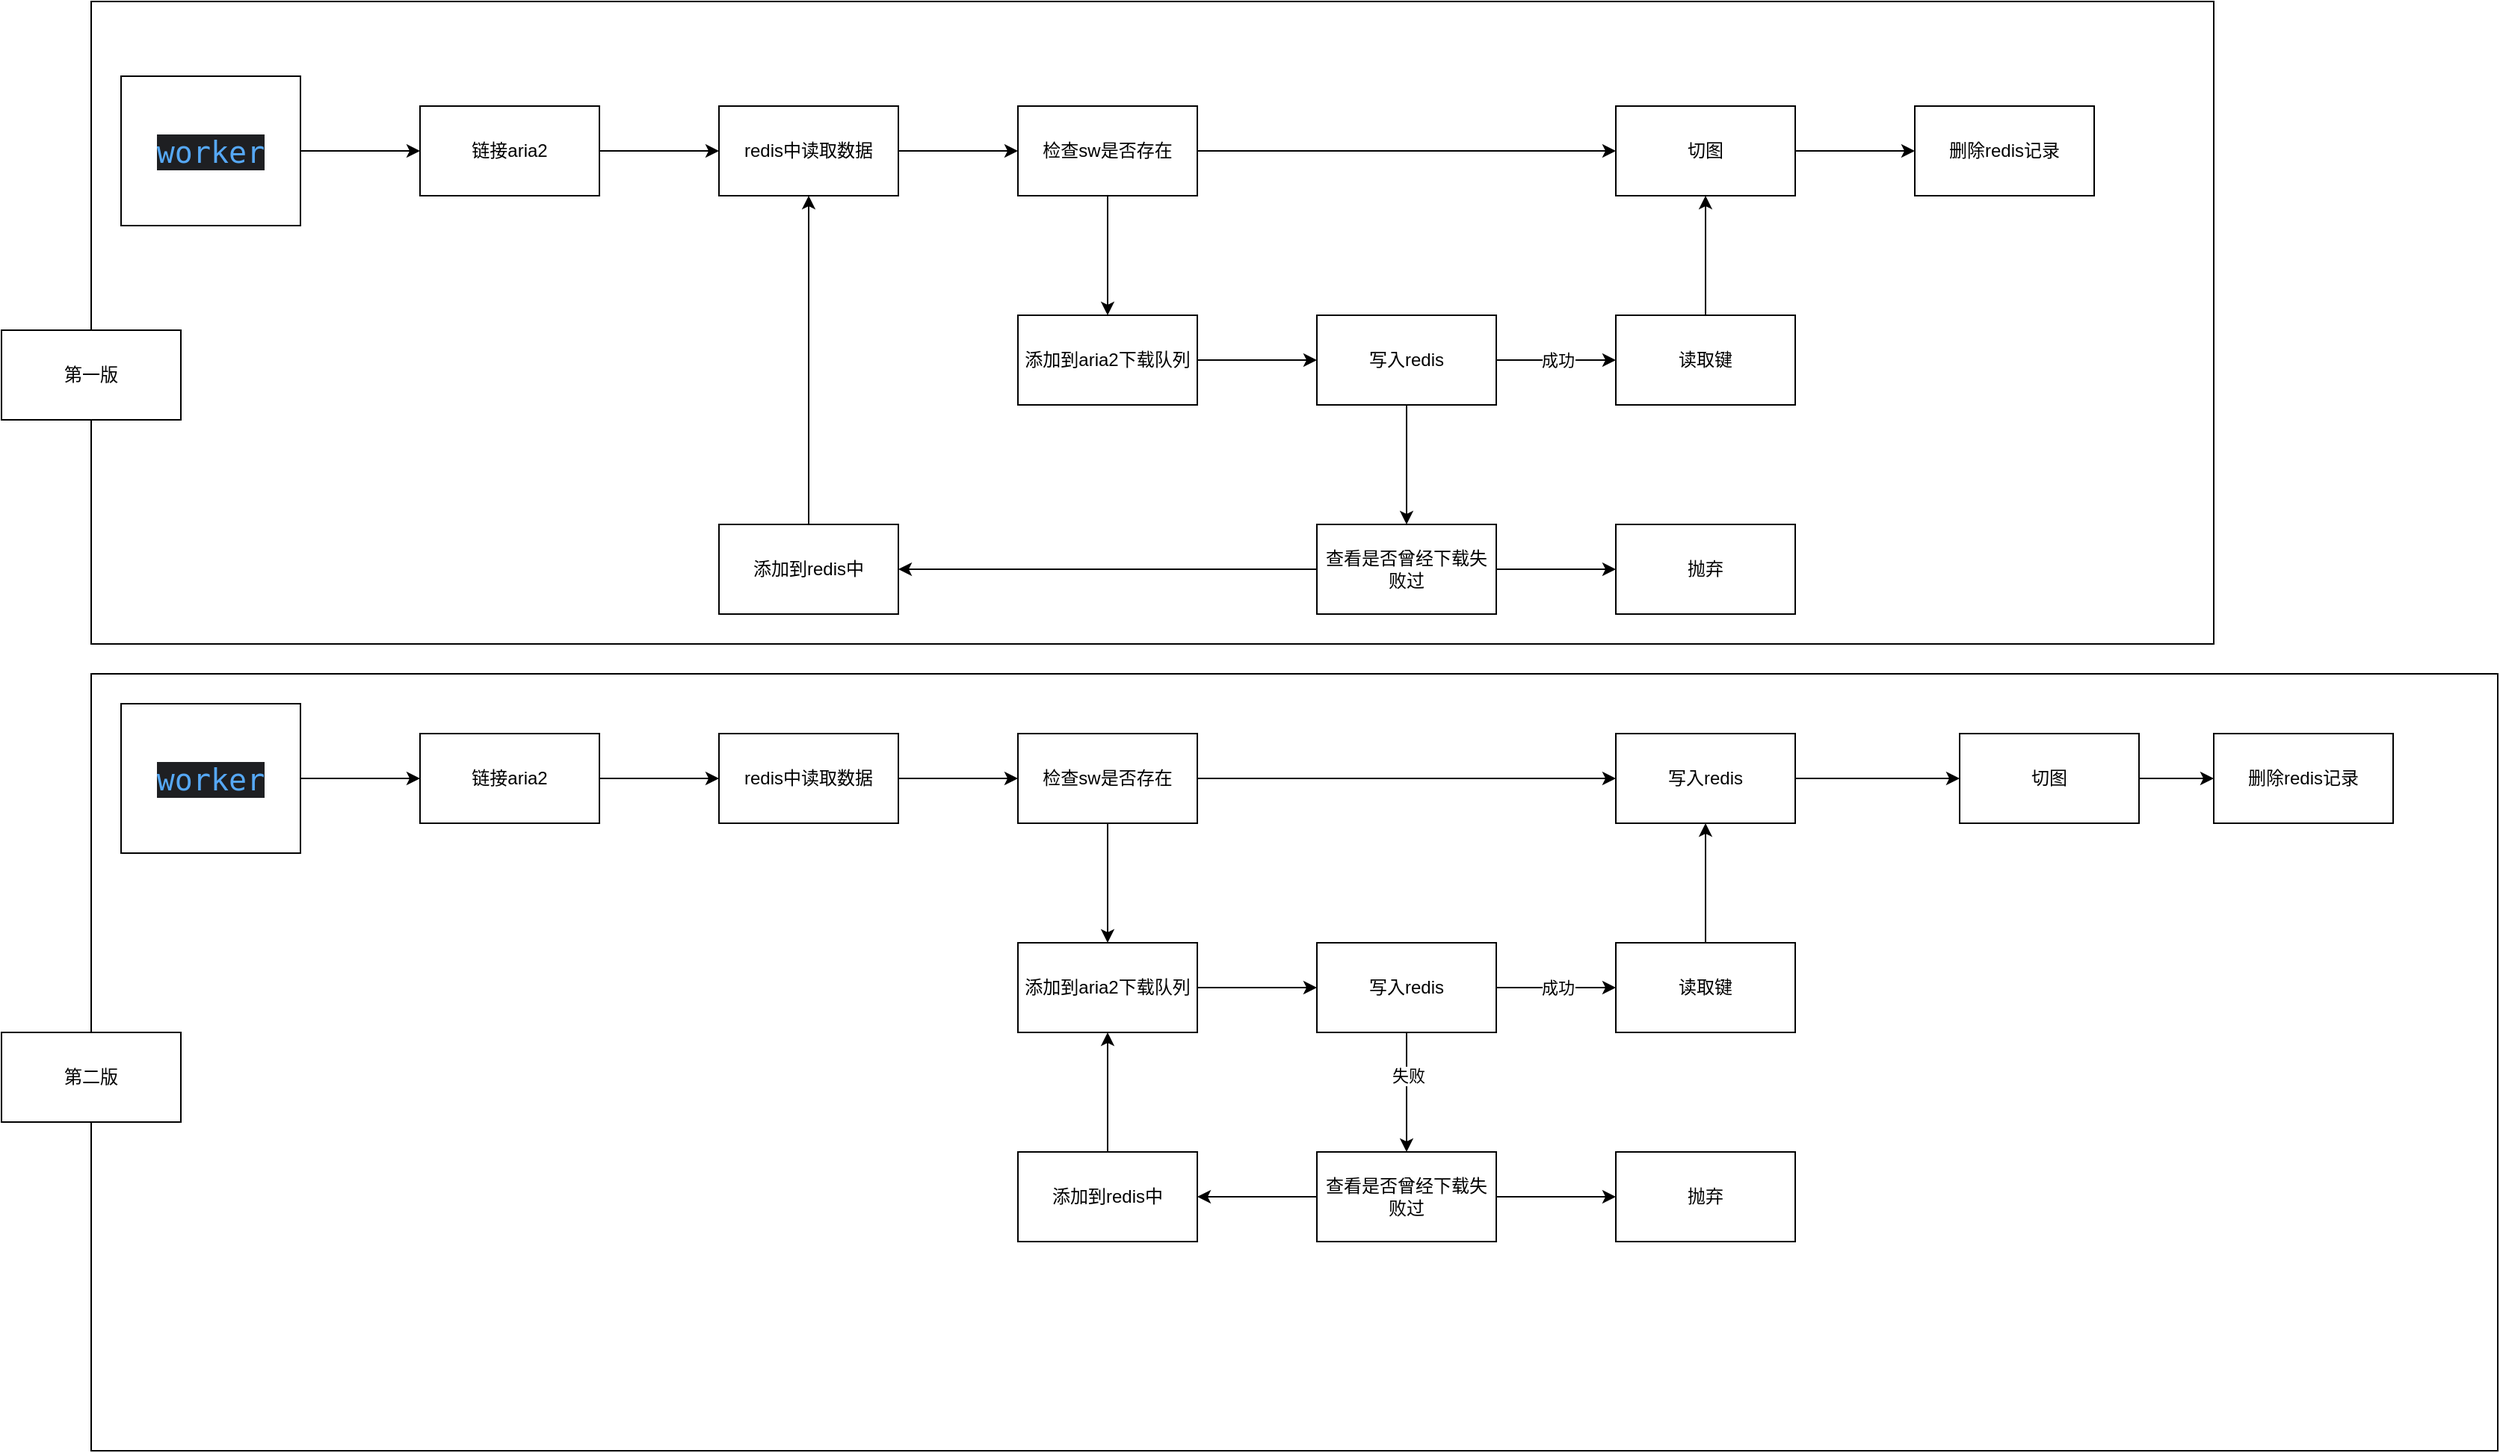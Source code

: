 <mxfile version="24.2.1" type="github">
  <diagram name="第 1 页" id="oR3SPq28IfKs69Jtm_W2">
    <mxGraphModel dx="1593" dy="846" grid="1" gridSize="10" guides="1" tooltips="1" connect="1" arrows="1" fold="1" page="1" pageScale="1" pageWidth="827" pageHeight="1169" math="0" shadow="0">
      <root>
        <mxCell id="0" />
        <mxCell id="1" parent="0" />
        <mxCell id="wlJlTD7zzjwppgTD_WOC-68" value="" style="rounded=0;whiteSpace=wrap;html=1;" vertex="1" parent="1">
          <mxGeometry x="90" y="510" width="1610" height="520" as="geometry" />
        </mxCell>
        <mxCell id="wlJlTD7zzjwppgTD_WOC-66" value="" style="rounded=0;whiteSpace=wrap;html=1;" vertex="1" parent="1">
          <mxGeometry x="90" y="60" width="1420" height="430" as="geometry" />
        </mxCell>
        <mxCell id="wlJlTD7zzjwppgTD_WOC-9" value="" style="edgeStyle=orthogonalEdgeStyle;rounded=0;orthogonalLoop=1;jettySize=auto;html=1;" edge="1" parent="1" source="wlJlTD7zzjwppgTD_WOC-1" target="wlJlTD7zzjwppgTD_WOC-8">
          <mxGeometry relative="1" as="geometry" />
        </mxCell>
        <mxCell id="wlJlTD7zzjwppgTD_WOC-1" value="&lt;div style=&quot;background-color:#1e1f22;color:#bcbec4&quot;&gt;&lt;pre style=&quot;font-family:&#39;JetBrains Mono&#39;,monospace;font-size:15.0pt;&quot;&gt;&lt;span style=&quot;color:#56a8f5;&quot;&gt;worker&lt;/span&gt;&lt;/pre&gt;&lt;/div&gt;" style="rounded=0;whiteSpace=wrap;html=1;" vertex="1" parent="1">
          <mxGeometry x="110" y="110" width="120" height="100" as="geometry" />
        </mxCell>
        <mxCell id="wlJlTD7zzjwppgTD_WOC-11" value="" style="edgeStyle=orthogonalEdgeStyle;rounded=0;orthogonalLoop=1;jettySize=auto;html=1;" edge="1" parent="1" source="wlJlTD7zzjwppgTD_WOC-8" target="wlJlTD7zzjwppgTD_WOC-10">
          <mxGeometry relative="1" as="geometry" />
        </mxCell>
        <mxCell id="wlJlTD7zzjwppgTD_WOC-8" value="链接aria2" style="whiteSpace=wrap;html=1;rounded=0;" vertex="1" parent="1">
          <mxGeometry x="310" y="130" width="120" height="60" as="geometry" />
        </mxCell>
        <mxCell id="wlJlTD7zzjwppgTD_WOC-13" value="" style="edgeStyle=orthogonalEdgeStyle;rounded=0;orthogonalLoop=1;jettySize=auto;html=1;" edge="1" parent="1" source="wlJlTD7zzjwppgTD_WOC-10" target="wlJlTD7zzjwppgTD_WOC-12">
          <mxGeometry relative="1" as="geometry" />
        </mxCell>
        <mxCell id="wlJlTD7zzjwppgTD_WOC-10" value="redis中读取数据" style="whiteSpace=wrap;html=1;rounded=0;" vertex="1" parent="1">
          <mxGeometry x="510" y="130" width="120" height="60" as="geometry" />
        </mxCell>
        <mxCell id="wlJlTD7zzjwppgTD_WOC-15" value="" style="edgeStyle=orthogonalEdgeStyle;rounded=0;orthogonalLoop=1;jettySize=auto;html=1;" edge="1" parent="1" source="wlJlTD7zzjwppgTD_WOC-12" target="wlJlTD7zzjwppgTD_WOC-14">
          <mxGeometry relative="1" as="geometry" />
        </mxCell>
        <mxCell id="wlJlTD7zzjwppgTD_WOC-22" style="edgeStyle=orthogonalEdgeStyle;rounded=0;orthogonalLoop=1;jettySize=auto;html=1;entryX=0;entryY=0.5;entryDx=0;entryDy=0;" edge="1" parent="1" source="wlJlTD7zzjwppgTD_WOC-12" target="wlJlTD7zzjwppgTD_WOC-20">
          <mxGeometry relative="1" as="geometry" />
        </mxCell>
        <mxCell id="wlJlTD7zzjwppgTD_WOC-12" value="检查sw是否存在" style="whiteSpace=wrap;html=1;rounded=0;" vertex="1" parent="1">
          <mxGeometry x="710" y="130" width="120" height="60" as="geometry" />
        </mxCell>
        <mxCell id="wlJlTD7zzjwppgTD_WOC-17" value="" style="edgeStyle=orthogonalEdgeStyle;rounded=0;orthogonalLoop=1;jettySize=auto;html=1;" edge="1" parent="1" source="wlJlTD7zzjwppgTD_WOC-14" target="wlJlTD7zzjwppgTD_WOC-16">
          <mxGeometry relative="1" as="geometry" />
        </mxCell>
        <mxCell id="wlJlTD7zzjwppgTD_WOC-14" value="添加到aria2下载队列" style="whiteSpace=wrap;html=1;rounded=0;" vertex="1" parent="1">
          <mxGeometry x="710" y="270" width="120" height="60" as="geometry" />
        </mxCell>
        <mxCell id="wlJlTD7zzjwppgTD_WOC-19" value="" style="edgeStyle=orthogonalEdgeStyle;rounded=0;orthogonalLoop=1;jettySize=auto;html=1;" edge="1" parent="1" source="wlJlTD7zzjwppgTD_WOC-16" target="wlJlTD7zzjwppgTD_WOC-18">
          <mxGeometry relative="1" as="geometry" />
        </mxCell>
        <mxCell id="wlJlTD7zzjwppgTD_WOC-25" value="成功" style="edgeLabel;html=1;align=center;verticalAlign=middle;resizable=0;points=[];" vertex="1" connectable="0" parent="wlJlTD7zzjwppgTD_WOC-19">
          <mxGeometry x="-0.314" y="-3" relative="1" as="geometry">
            <mxPoint x="13" y="-3" as="offset" />
          </mxGeometry>
        </mxCell>
        <mxCell id="wlJlTD7zzjwppgTD_WOC-27" value="" style="edgeStyle=orthogonalEdgeStyle;rounded=0;orthogonalLoop=1;jettySize=auto;html=1;" edge="1" parent="1" source="wlJlTD7zzjwppgTD_WOC-16" target="wlJlTD7zzjwppgTD_WOC-26">
          <mxGeometry relative="1" as="geometry" />
        </mxCell>
        <mxCell id="wlJlTD7zzjwppgTD_WOC-16" value="写入redis" style="whiteSpace=wrap;html=1;rounded=0;" vertex="1" parent="1">
          <mxGeometry x="910" y="270" width="120" height="60" as="geometry" />
        </mxCell>
        <mxCell id="wlJlTD7zzjwppgTD_WOC-21" value="" style="edgeStyle=orthogonalEdgeStyle;rounded=0;orthogonalLoop=1;jettySize=auto;html=1;" edge="1" parent="1" source="wlJlTD7zzjwppgTD_WOC-18" target="wlJlTD7zzjwppgTD_WOC-20">
          <mxGeometry relative="1" as="geometry" />
        </mxCell>
        <mxCell id="wlJlTD7zzjwppgTD_WOC-18" value="读取键" style="whiteSpace=wrap;html=1;rounded=0;" vertex="1" parent="1">
          <mxGeometry x="1110" y="270" width="120" height="60" as="geometry" />
        </mxCell>
        <mxCell id="wlJlTD7zzjwppgTD_WOC-24" value="" style="edgeStyle=orthogonalEdgeStyle;rounded=0;orthogonalLoop=1;jettySize=auto;html=1;" edge="1" parent="1" source="wlJlTD7zzjwppgTD_WOC-20" target="wlJlTD7zzjwppgTD_WOC-23">
          <mxGeometry relative="1" as="geometry" />
        </mxCell>
        <mxCell id="wlJlTD7zzjwppgTD_WOC-20" value="切图" style="whiteSpace=wrap;html=1;rounded=0;" vertex="1" parent="1">
          <mxGeometry x="1110" y="130" width="120" height="60" as="geometry" />
        </mxCell>
        <mxCell id="wlJlTD7zzjwppgTD_WOC-23" value="删除redis记录" style="whiteSpace=wrap;html=1;rounded=0;" vertex="1" parent="1">
          <mxGeometry x="1310" y="130" width="120" height="60" as="geometry" />
        </mxCell>
        <mxCell id="wlJlTD7zzjwppgTD_WOC-29" value="" style="edgeStyle=orthogonalEdgeStyle;rounded=0;orthogonalLoop=1;jettySize=auto;html=1;" edge="1" parent="1" source="wlJlTD7zzjwppgTD_WOC-26" target="wlJlTD7zzjwppgTD_WOC-28">
          <mxGeometry relative="1" as="geometry" />
        </mxCell>
        <mxCell id="wlJlTD7zzjwppgTD_WOC-32" value="" style="edgeStyle=orthogonalEdgeStyle;rounded=0;orthogonalLoop=1;jettySize=auto;html=1;" edge="1" parent="1" source="wlJlTD7zzjwppgTD_WOC-26" target="wlJlTD7zzjwppgTD_WOC-31">
          <mxGeometry relative="1" as="geometry" />
        </mxCell>
        <mxCell id="wlJlTD7zzjwppgTD_WOC-26" value="查看是否曾经下载失败过" style="whiteSpace=wrap;html=1;rounded=0;" vertex="1" parent="1">
          <mxGeometry x="910" y="410" width="120" height="60" as="geometry" />
        </mxCell>
        <mxCell id="wlJlTD7zzjwppgTD_WOC-28" value="抛弃" style="whiteSpace=wrap;html=1;rounded=0;" vertex="1" parent="1">
          <mxGeometry x="1110" y="410" width="120" height="60" as="geometry" />
        </mxCell>
        <mxCell id="wlJlTD7zzjwppgTD_WOC-33" style="edgeStyle=orthogonalEdgeStyle;rounded=0;orthogonalLoop=1;jettySize=auto;html=1;" edge="1" parent="1" source="wlJlTD7zzjwppgTD_WOC-31" target="wlJlTD7zzjwppgTD_WOC-10">
          <mxGeometry relative="1" as="geometry" />
        </mxCell>
        <mxCell id="wlJlTD7zzjwppgTD_WOC-31" value="添加到redis中" style="whiteSpace=wrap;html=1;rounded=0;" vertex="1" parent="1">
          <mxGeometry x="510" y="410" width="120" height="60" as="geometry" />
        </mxCell>
        <mxCell id="wlJlTD7zzjwppgTD_WOC-34" value="" style="edgeStyle=orthogonalEdgeStyle;rounded=0;orthogonalLoop=1;jettySize=auto;html=1;" edge="1" parent="1" source="wlJlTD7zzjwppgTD_WOC-35" target="wlJlTD7zzjwppgTD_WOC-37">
          <mxGeometry relative="1" as="geometry" />
        </mxCell>
        <mxCell id="wlJlTD7zzjwppgTD_WOC-35" value="&lt;div style=&quot;background-color:#1e1f22;color:#bcbec4&quot;&gt;&lt;pre style=&quot;font-family:&#39;JetBrains Mono&#39;,monospace;font-size:15.0pt;&quot;&gt;&lt;span style=&quot;color:#56a8f5;&quot;&gt;worker&lt;/span&gt;&lt;/pre&gt;&lt;/div&gt;" style="rounded=0;whiteSpace=wrap;html=1;" vertex="1" parent="1">
          <mxGeometry x="110" y="530" width="120" height="100" as="geometry" />
        </mxCell>
        <mxCell id="wlJlTD7zzjwppgTD_WOC-36" value="" style="edgeStyle=orthogonalEdgeStyle;rounded=0;orthogonalLoop=1;jettySize=auto;html=1;" edge="1" parent="1" source="wlJlTD7zzjwppgTD_WOC-37" target="wlJlTD7zzjwppgTD_WOC-39">
          <mxGeometry relative="1" as="geometry" />
        </mxCell>
        <mxCell id="wlJlTD7zzjwppgTD_WOC-37" value="链接aria2" style="whiteSpace=wrap;html=1;rounded=0;" vertex="1" parent="1">
          <mxGeometry x="310" y="550" width="120" height="60" as="geometry" />
        </mxCell>
        <mxCell id="wlJlTD7zzjwppgTD_WOC-38" value="" style="edgeStyle=orthogonalEdgeStyle;rounded=0;orthogonalLoop=1;jettySize=auto;html=1;" edge="1" parent="1" source="wlJlTD7zzjwppgTD_WOC-39" target="wlJlTD7zzjwppgTD_WOC-42">
          <mxGeometry relative="1" as="geometry" />
        </mxCell>
        <mxCell id="wlJlTD7zzjwppgTD_WOC-39" value="redis中读取数据" style="whiteSpace=wrap;html=1;rounded=0;" vertex="1" parent="1">
          <mxGeometry x="510" y="550" width="120" height="60" as="geometry" />
        </mxCell>
        <mxCell id="wlJlTD7zzjwppgTD_WOC-40" value="" style="edgeStyle=orthogonalEdgeStyle;rounded=0;orthogonalLoop=1;jettySize=auto;html=1;" edge="1" parent="1" source="wlJlTD7zzjwppgTD_WOC-42" target="wlJlTD7zzjwppgTD_WOC-44">
          <mxGeometry relative="1" as="geometry" />
        </mxCell>
        <mxCell id="wlJlTD7zzjwppgTD_WOC-64" style="edgeStyle=orthogonalEdgeStyle;rounded=0;orthogonalLoop=1;jettySize=auto;html=1;entryX=0;entryY=0.5;entryDx=0;entryDy=0;" edge="1" parent="1" source="wlJlTD7zzjwppgTD_WOC-42" target="wlJlTD7zzjwppgTD_WOC-62">
          <mxGeometry relative="1" as="geometry" />
        </mxCell>
        <mxCell id="wlJlTD7zzjwppgTD_WOC-42" value="检查sw是否存在" style="whiteSpace=wrap;html=1;rounded=0;" vertex="1" parent="1">
          <mxGeometry x="710" y="550" width="120" height="60" as="geometry" />
        </mxCell>
        <mxCell id="wlJlTD7zzjwppgTD_WOC-43" value="" style="edgeStyle=orthogonalEdgeStyle;rounded=0;orthogonalLoop=1;jettySize=auto;html=1;" edge="1" parent="1" source="wlJlTD7zzjwppgTD_WOC-44" target="wlJlTD7zzjwppgTD_WOC-48">
          <mxGeometry relative="1" as="geometry" />
        </mxCell>
        <mxCell id="wlJlTD7zzjwppgTD_WOC-44" value="添加到aria2下载队列" style="whiteSpace=wrap;html=1;rounded=0;" vertex="1" parent="1">
          <mxGeometry x="710" y="690" width="120" height="60" as="geometry" />
        </mxCell>
        <mxCell id="wlJlTD7zzjwppgTD_WOC-45" value="" style="edgeStyle=orthogonalEdgeStyle;rounded=0;orthogonalLoop=1;jettySize=auto;html=1;" edge="1" parent="1" source="wlJlTD7zzjwppgTD_WOC-48" target="wlJlTD7zzjwppgTD_WOC-50">
          <mxGeometry relative="1" as="geometry" />
        </mxCell>
        <mxCell id="wlJlTD7zzjwppgTD_WOC-46" value="成功" style="edgeLabel;html=1;align=center;verticalAlign=middle;resizable=0;points=[];" vertex="1" connectable="0" parent="wlJlTD7zzjwppgTD_WOC-45">
          <mxGeometry x="-0.314" y="-3" relative="1" as="geometry">
            <mxPoint x="13" y="-3" as="offset" />
          </mxGeometry>
        </mxCell>
        <mxCell id="wlJlTD7zzjwppgTD_WOC-47" value="" style="edgeStyle=orthogonalEdgeStyle;rounded=0;orthogonalLoop=1;jettySize=auto;html=1;" edge="1" parent="1" source="wlJlTD7zzjwppgTD_WOC-48" target="wlJlTD7zzjwppgTD_WOC-56">
          <mxGeometry relative="1" as="geometry" />
        </mxCell>
        <mxCell id="wlJlTD7zzjwppgTD_WOC-61" value="失败" style="edgeLabel;html=1;align=center;verticalAlign=middle;resizable=0;points=[];" vertex="1" connectable="0" parent="wlJlTD7zzjwppgTD_WOC-47">
          <mxGeometry x="-0.279" y="1" relative="1" as="geometry">
            <mxPoint as="offset" />
          </mxGeometry>
        </mxCell>
        <mxCell id="wlJlTD7zzjwppgTD_WOC-48" value="写入redis" style="whiteSpace=wrap;html=1;rounded=0;" vertex="1" parent="1">
          <mxGeometry x="910" y="690" width="120" height="60" as="geometry" />
        </mxCell>
        <mxCell id="wlJlTD7zzjwppgTD_WOC-63" value="" style="edgeStyle=orthogonalEdgeStyle;rounded=0;orthogonalLoop=1;jettySize=auto;html=1;" edge="1" parent="1" source="wlJlTD7zzjwppgTD_WOC-50" target="wlJlTD7zzjwppgTD_WOC-62">
          <mxGeometry relative="1" as="geometry" />
        </mxCell>
        <mxCell id="wlJlTD7zzjwppgTD_WOC-50" value="读取键" style="whiteSpace=wrap;html=1;rounded=0;" vertex="1" parent="1">
          <mxGeometry x="1110" y="690" width="120" height="60" as="geometry" />
        </mxCell>
        <mxCell id="wlJlTD7zzjwppgTD_WOC-51" value="" style="edgeStyle=orthogonalEdgeStyle;rounded=0;orthogonalLoop=1;jettySize=auto;html=1;" edge="1" parent="1" source="wlJlTD7zzjwppgTD_WOC-52" target="wlJlTD7zzjwppgTD_WOC-53">
          <mxGeometry relative="1" as="geometry" />
        </mxCell>
        <mxCell id="wlJlTD7zzjwppgTD_WOC-52" value="切图" style="whiteSpace=wrap;html=1;rounded=0;" vertex="1" parent="1">
          <mxGeometry x="1340" y="550" width="120" height="60" as="geometry" />
        </mxCell>
        <mxCell id="wlJlTD7zzjwppgTD_WOC-53" value="删除redis记录" style="whiteSpace=wrap;html=1;rounded=0;" vertex="1" parent="1">
          <mxGeometry x="1510" y="550" width="120" height="60" as="geometry" />
        </mxCell>
        <mxCell id="wlJlTD7zzjwppgTD_WOC-54" value="" style="edgeStyle=orthogonalEdgeStyle;rounded=0;orthogonalLoop=1;jettySize=auto;html=1;" edge="1" parent="1" source="wlJlTD7zzjwppgTD_WOC-56" target="wlJlTD7zzjwppgTD_WOC-57">
          <mxGeometry relative="1" as="geometry" />
        </mxCell>
        <mxCell id="wlJlTD7zzjwppgTD_WOC-55" value="" style="edgeStyle=orthogonalEdgeStyle;rounded=0;orthogonalLoop=1;jettySize=auto;html=1;" edge="1" parent="1" source="wlJlTD7zzjwppgTD_WOC-56" target="wlJlTD7zzjwppgTD_WOC-59">
          <mxGeometry relative="1" as="geometry" />
        </mxCell>
        <mxCell id="wlJlTD7zzjwppgTD_WOC-56" value="查看是否曾经下载失败过" style="whiteSpace=wrap;html=1;rounded=0;" vertex="1" parent="1">
          <mxGeometry x="910" y="830" width="120" height="60" as="geometry" />
        </mxCell>
        <mxCell id="wlJlTD7zzjwppgTD_WOC-57" value="抛弃" style="whiteSpace=wrap;html=1;rounded=0;" vertex="1" parent="1">
          <mxGeometry x="1110" y="830" width="120" height="60" as="geometry" />
        </mxCell>
        <mxCell id="wlJlTD7zzjwppgTD_WOC-60" value="" style="edgeStyle=orthogonalEdgeStyle;rounded=0;orthogonalLoop=1;jettySize=auto;html=1;" edge="1" parent="1" source="wlJlTD7zzjwppgTD_WOC-59" target="wlJlTD7zzjwppgTD_WOC-44">
          <mxGeometry relative="1" as="geometry" />
        </mxCell>
        <mxCell id="wlJlTD7zzjwppgTD_WOC-59" value="添加到redis中" style="whiteSpace=wrap;html=1;rounded=0;" vertex="1" parent="1">
          <mxGeometry x="710" y="830" width="120" height="60" as="geometry" />
        </mxCell>
        <mxCell id="wlJlTD7zzjwppgTD_WOC-65" style="edgeStyle=orthogonalEdgeStyle;rounded=0;orthogonalLoop=1;jettySize=auto;html=1;entryX=0;entryY=0.5;entryDx=0;entryDy=0;" edge="1" parent="1" source="wlJlTD7zzjwppgTD_WOC-62" target="wlJlTD7zzjwppgTD_WOC-52">
          <mxGeometry relative="1" as="geometry" />
        </mxCell>
        <mxCell id="wlJlTD7zzjwppgTD_WOC-62" value="写入redis" style="whiteSpace=wrap;html=1;rounded=0;" vertex="1" parent="1">
          <mxGeometry x="1110" y="550" width="120" height="60" as="geometry" />
        </mxCell>
        <mxCell id="wlJlTD7zzjwppgTD_WOC-67" value="第一版" style="rounded=0;whiteSpace=wrap;html=1;" vertex="1" parent="1">
          <mxGeometry x="30" y="280" width="120" height="60" as="geometry" />
        </mxCell>
        <mxCell id="wlJlTD7zzjwppgTD_WOC-69" value="第二版" style="rounded=0;whiteSpace=wrap;html=1;" vertex="1" parent="1">
          <mxGeometry x="30" y="750" width="120" height="60" as="geometry" />
        </mxCell>
      </root>
    </mxGraphModel>
  </diagram>
</mxfile>
